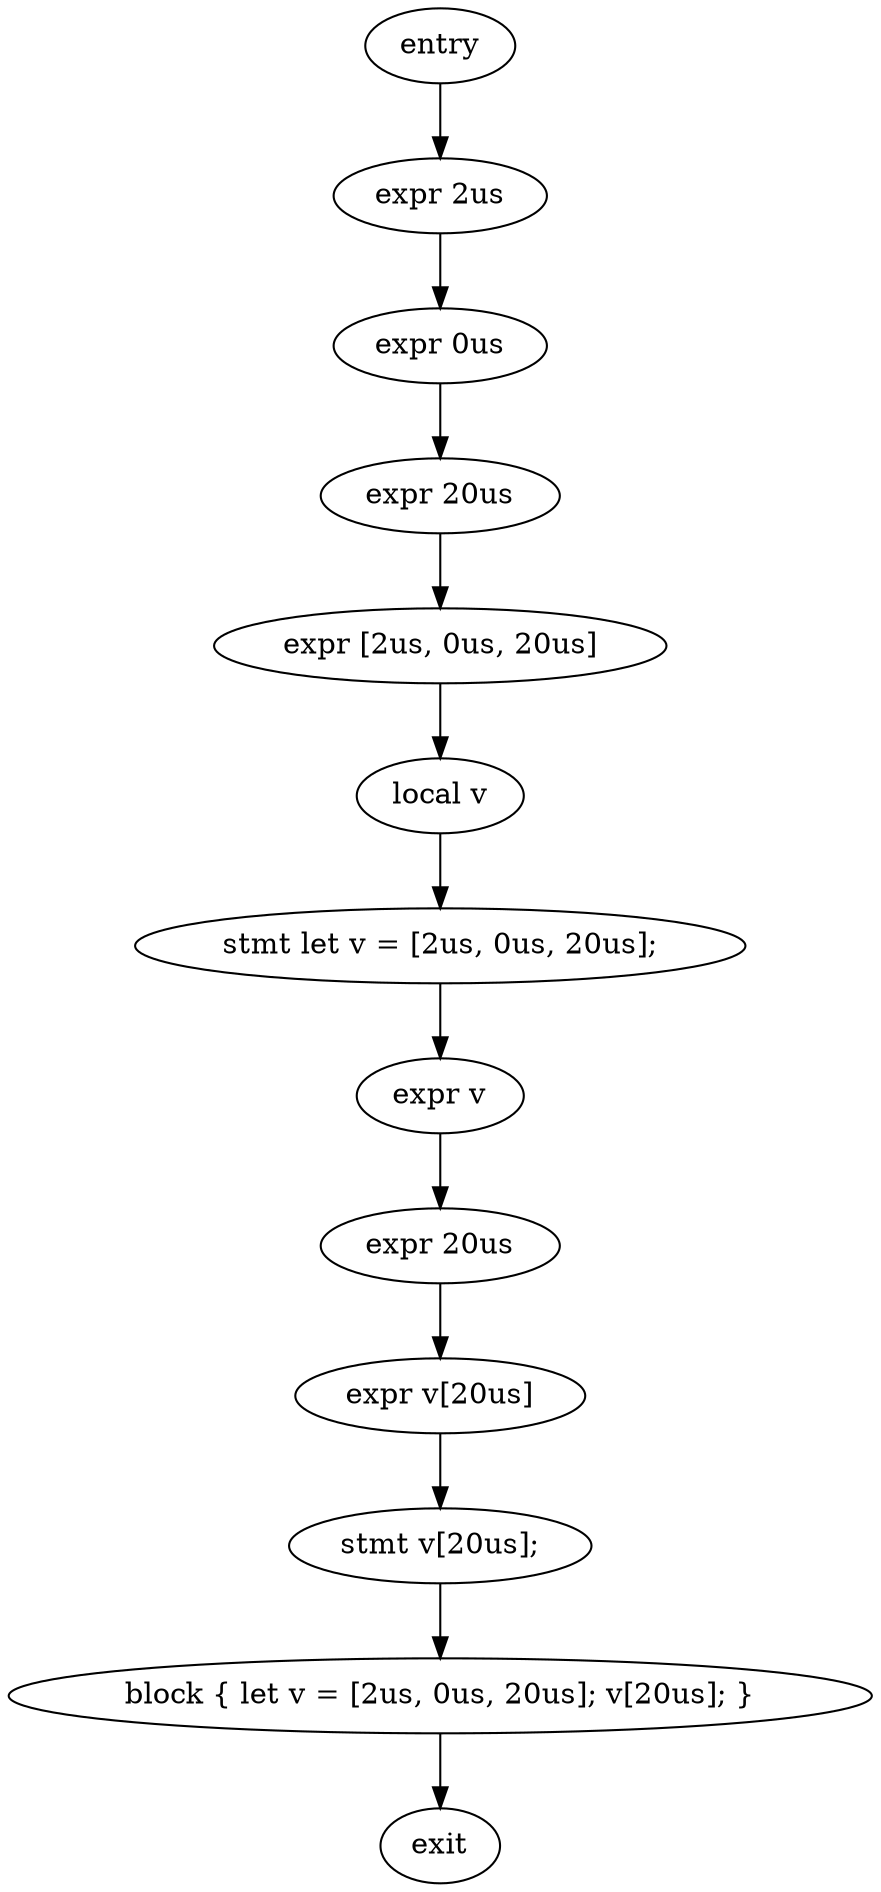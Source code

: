 digraph block {
    N0[label="entry"];
    N1[label="exit"];
    N2[label="expr 2us"];
    N3[label="expr 0us"];
    N4[label="expr 20us"];
    N5[label="expr [2us, 0us, 20us]"];
    N6[label="local v"];
    N7[label="stmt let v = [2us, 0us, 20us];"];
    N8[label="expr v"];
    N9[label="expr 20us"];
    N10[label="expr v[20us]"];
    N11[label="stmt v[20us];"];
    N12[label="block { let v = [2us, 0us, 20us]; v[20us]; }"];
    N0 -> N2;
    N2 -> N3;
    N3 -> N4;
    N4 -> N5;
    N5 -> N6;
    N6 -> N7;
    N7 -> N8;
    N8 -> N9;
    N9 -> N10;
    N10 -> N11;
    N11 -> N12;
    N12 -> N1;
}
